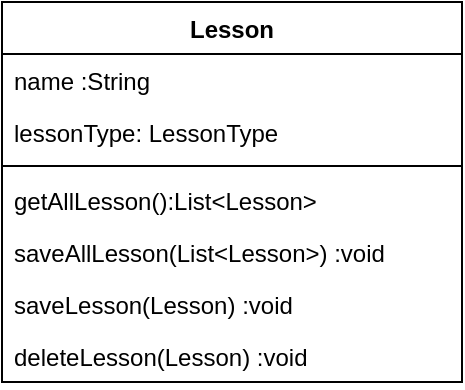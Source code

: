 <mxfile version="16.5.6" type="device"><diagram id="C5RBs43oDa-KdzZeNtuy" name="Page-1"><mxGraphModel dx="629" dy="956" grid="1" gridSize="10" guides="1" tooltips="1" connect="1" arrows="1" fold="1" page="1" pageScale="1" pageWidth="827" pageHeight="1169" math="0" shadow="0"><root><mxCell id="WIyWlLk6GJQsqaUBKTNV-0"/><mxCell id="WIyWlLk6GJQsqaUBKTNV-1" parent="WIyWlLk6GJQsqaUBKTNV-0"/><mxCell id="nNK12_5yKc5TebxtZosY-3" value="Lesson" style="swimlane;fontStyle=1;align=center;verticalAlign=top;childLayout=stackLayout;horizontal=1;startSize=26;horizontalStack=0;resizeParent=1;resizeParentMax=0;resizeLast=0;collapsible=1;marginBottom=0;" vertex="1" parent="WIyWlLk6GJQsqaUBKTNV-1"><mxGeometry x="400" y="369" width="230" height="190" as="geometry"/></mxCell><mxCell id="nNK12_5yKc5TebxtZosY-7" value="name :String" style="text;strokeColor=none;fillColor=none;align=left;verticalAlign=top;spacingLeft=4;spacingRight=4;overflow=hidden;rotatable=0;points=[[0,0.5],[1,0.5]];portConstraint=eastwest;" vertex="1" parent="nNK12_5yKc5TebxtZosY-3"><mxGeometry y="26" width="230" height="26" as="geometry"/></mxCell><mxCell id="nNK12_5yKc5TebxtZosY-8" value="lessonType: LessonType" style="text;strokeColor=none;fillColor=none;align=left;verticalAlign=top;spacingLeft=4;spacingRight=4;overflow=hidden;rotatable=0;points=[[0,0.5],[1,0.5]];portConstraint=eastwest;" vertex="1" parent="nNK12_5yKc5TebxtZosY-3"><mxGeometry y="52" width="230" height="26" as="geometry"/></mxCell><mxCell id="nNK12_5yKc5TebxtZosY-5" value="" style="line;strokeWidth=1;fillColor=none;align=left;verticalAlign=middle;spacingTop=-1;spacingLeft=3;spacingRight=3;rotatable=0;labelPosition=right;points=[];portConstraint=eastwest;" vertex="1" parent="nNK12_5yKc5TebxtZosY-3"><mxGeometry y="78" width="230" height="8" as="geometry"/></mxCell><mxCell id="nNK12_5yKc5TebxtZosY-9" value="getAllLesson():List&lt;Lesson&gt; " style="text;strokeColor=none;fillColor=none;align=left;verticalAlign=top;spacingLeft=4;spacingRight=4;overflow=hidden;rotatable=0;points=[[0,0.5],[1,0.5]];portConstraint=eastwest;" vertex="1" parent="nNK12_5yKc5TebxtZosY-3"><mxGeometry y="86" width="230" height="26" as="geometry"/></mxCell><mxCell id="nNK12_5yKc5TebxtZosY-12" value="saveAllLesson(List&lt;Lesson&gt;) :void" style="text;strokeColor=none;fillColor=none;align=left;verticalAlign=top;spacingLeft=4;spacingRight=4;overflow=hidden;rotatable=0;points=[[0,0.5],[1,0.5]];portConstraint=eastwest;" vertex="1" parent="nNK12_5yKc5TebxtZosY-3"><mxGeometry y="112" width="230" height="26" as="geometry"/></mxCell><mxCell id="nNK12_5yKc5TebxtZosY-11" value="saveLesson(Lesson) :void" style="text;strokeColor=none;fillColor=none;align=left;verticalAlign=top;spacingLeft=4;spacingRight=4;overflow=hidden;rotatable=0;points=[[0,0.5],[1,0.5]];portConstraint=eastwest;" vertex="1" parent="nNK12_5yKc5TebxtZosY-3"><mxGeometry y="138" width="230" height="26" as="geometry"/></mxCell><mxCell id="nNK12_5yKc5TebxtZosY-10" value="deleteLesson(Lesson) :void" style="text;strokeColor=none;fillColor=none;align=left;verticalAlign=top;spacingLeft=4;spacingRight=4;overflow=hidden;rotatable=0;points=[[0,0.5],[1,0.5]];portConstraint=eastwest;" vertex="1" parent="nNK12_5yKc5TebxtZosY-3"><mxGeometry y="164" width="230" height="26" as="geometry"/></mxCell></root></mxGraphModel></diagram></mxfile>